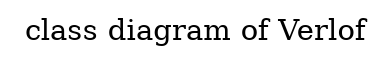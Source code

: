digraph "class diagram of Verlof" {
	graph [bgcolor=white,
		label="class diagram of Verlof",
		rankdir=LR
	];
	node [label="\N"];
	edge [fontsize=11,
		minlen=4
	];
}
